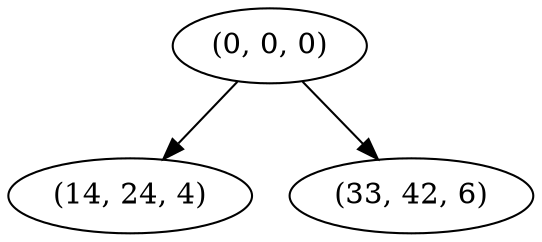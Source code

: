 digraph tree {
    "(0, 0, 0)";
    "(14, 24, 4)";
    "(33, 42, 6)";
    "(0, 0, 0)" -> "(14, 24, 4)";
    "(0, 0, 0)" -> "(33, 42, 6)";
}
